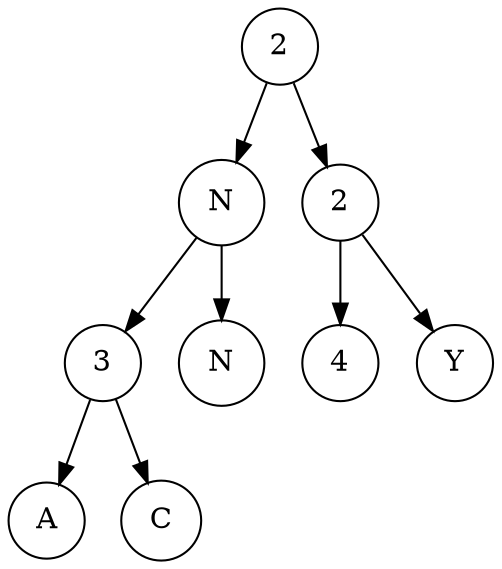 digraph g {
	node [height=.1 shape=circle]
	node0 [label=2]
	node1 [label=N]
	node2 [label=3]
	node3 [label=N]
	node4 [label=2]
	node5 [label=4]
	node6 [label=Y]
	node7 [label=A]
	node8 [label=C]
	node0:f2 -> node4:f1
	node0:f0 -> node1:f1
	node1:f0 -> node2:f1
	node1:f2 -> node3:f1
	node2:f2 -> node8:f1
	node2:f0 -> node7:f1
	node4:f2 -> node6:f1
	node4:f0 -> node5:f1
}
